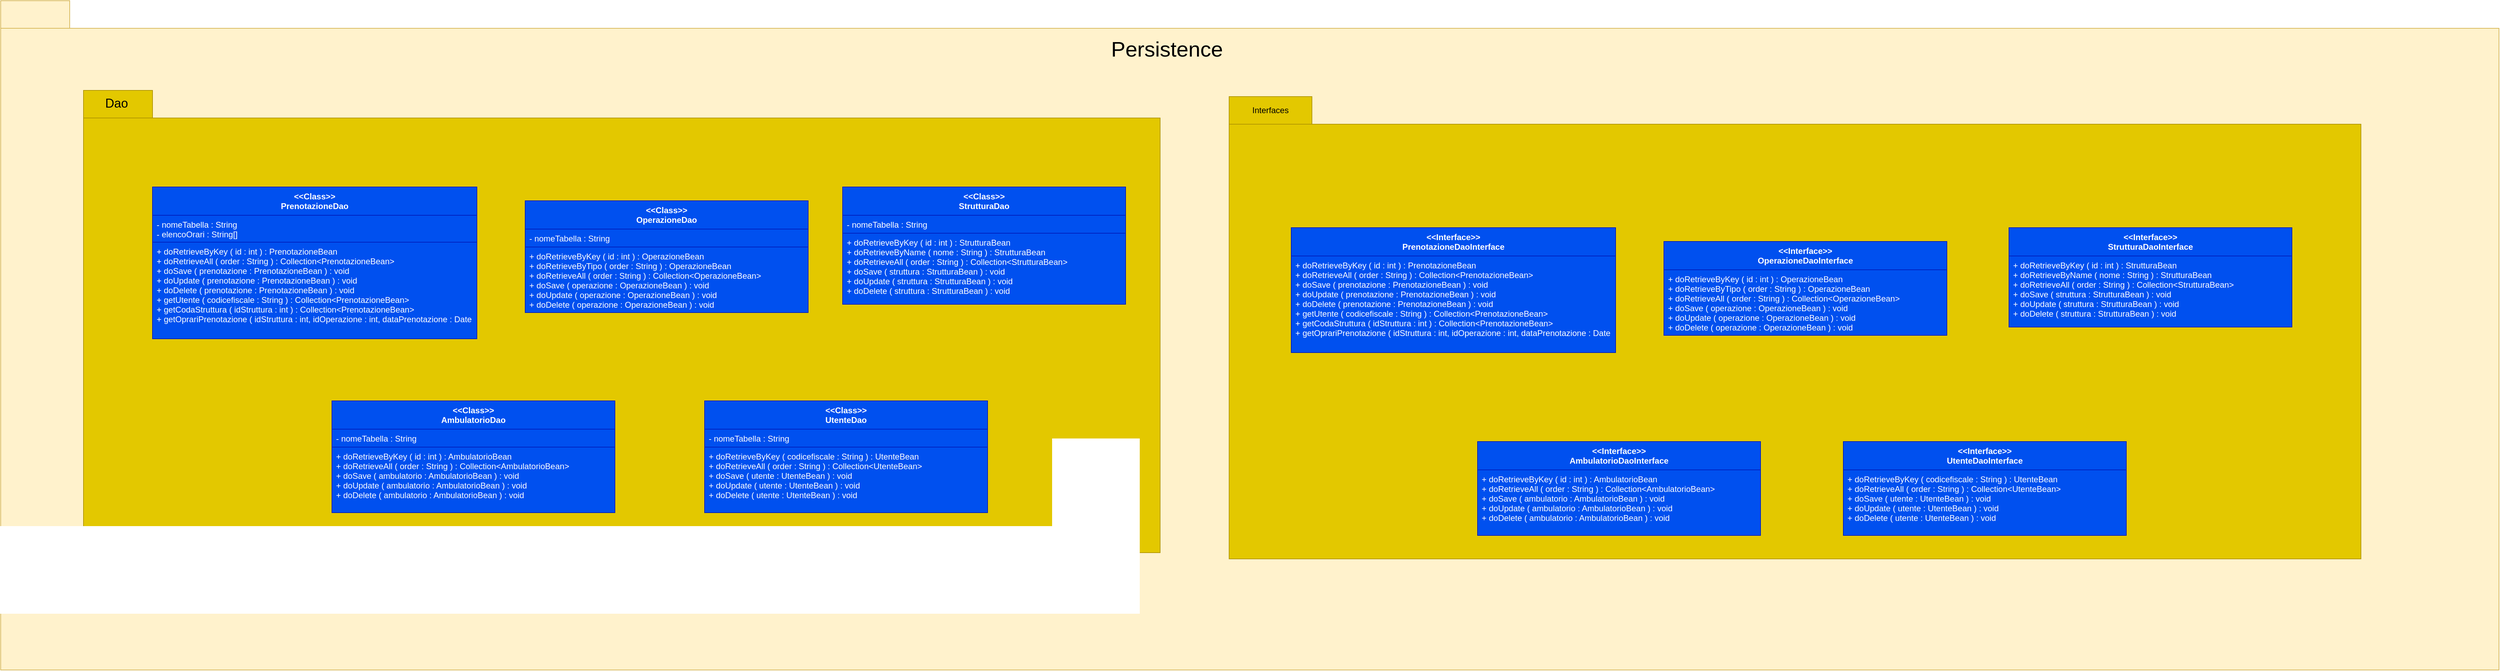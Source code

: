 <mxfile version="13.9.5" type="device"><diagram id="hs0Gp6ya7G5YELu--bYu" name="Pagina-1"><mxGraphModel dx="6592" dy="4938" grid="1" gridSize="10" guides="1" tooltips="1" connect="1" arrows="1" fold="1" page="1" pageScale="1" pageWidth="827" pageHeight="1169" math="0" shadow="0"><root><mxCell id="0"/><mxCell id="1" parent="0"/><mxCell id="-liHFOmRMbrXDE_c1AeD-1" value="" style="shape=folder;fontStyle=1;spacingTop=10;tabWidth=100;tabHeight=40;tabPosition=left;html=1;fillColor=#fff2cc;strokeColor=#d6b656;" vertex="1" parent="1"><mxGeometry x="50" y="200" width="3620" height="970" as="geometry"/></mxCell><mxCell id="-liHFOmRMbrXDE_c1AeD-3" value="" style="shape=folder;fontStyle=1;spacingTop=10;tabWidth=120;tabHeight=40;tabPosition=left;html=1;fillColor=#e3c800;strokeColor=#B09500;fontColor=#ffffff;" vertex="1" parent="1"><mxGeometry x="1830" y="339" width="1640" height="670" as="geometry"/></mxCell><mxCell id="p1oTaSluT21V8rOU6_Af-1" value="" style="shape=folder;fontStyle=1;spacingTop=10;tabWidth=100;tabHeight=40;tabPosition=left;html=1;fillColor=#e3c800;strokeColor=#B09500;fontColor=#ffffff;" parent="1" vertex="1"><mxGeometry x="170" y="330" width="1560" height="670" as="geometry"/></mxCell><mxCell id="p1oTaSluT21V8rOU6_Af-2" value="&lt;font style=&quot;font-size: 18px&quot;&gt;Dao&lt;/font&gt;" style="text;html=1;strokeColor=none;fillColor=none;align=center;verticalAlign=middle;whiteSpace=wrap;rounded=0;" parent="1" vertex="1"><mxGeometry x="198" y="339" width="40" height="20" as="geometry"/></mxCell><mxCell id="p1oTaSluT21V8rOU6_Af-3" value="&lt;&lt;Class&gt;&gt;&#10;PrenotazioneDao" style="swimlane;fontStyle=1;align=center;verticalAlign=top;childLayout=stackLayout;horizontal=1;startSize=41;horizontalStack=0;resizeParent=1;resizeParentMax=0;resizeLast=0;collapsible=1;marginBottom=0;fillColor=#0050ef;strokeColor=#001DBC;fontColor=#ffffff;" parent="1" vertex="1"><mxGeometry x="270" y="470" width="470" height="220" as="geometry"/></mxCell><mxCell id="p1oTaSluT21V8rOU6_Af-4" value="- nomeTabella : String&#10;- elencoOrari : String[]" style="text;strokeColor=#001DBC;fillColor=#0050ef;align=left;verticalAlign=top;spacingLeft=4;spacingRight=4;overflow=hidden;rotatable=0;points=[[0,0.5],[1,0.5]];portConstraint=eastwest;fontColor=#ffffff;" parent="p1oTaSluT21V8rOU6_Af-3" vertex="1"><mxGeometry y="41" width="470" height="39" as="geometry"/></mxCell><mxCell id="p1oTaSluT21V8rOU6_Af-6" value="+ doRetrieveByKey ( id : int ) : PrenotazioneBean&#10;+ doRetrieveAll ( order : String ) : Collection&lt;PrenotazioneBean&gt;&#10;+ doSave ( prenotazione : PrenotazioneBean ) : void&#10;+ doUpdate ( prenotazione : PrenotazioneBean ) : void&#10;+ doDelete ( prenotazione : PrenotazioneBean ) : void&#10;+ getUtente ( codicefiscale : String ) : Collection&lt;PrenotazioneBean&gt;&#10;+ getCodaStruttura ( idStruttura : int ) : Collection&lt;PrenotazioneBean&gt;&#10;+ getOprariPrenotazione ( idStruttura : int, idOperazione : int, dataPrenotazione : Date ) : List&lt;String&gt;" style="text;strokeColor=#001DBC;fillColor=#0050ef;align=left;verticalAlign=top;spacingLeft=4;spacingRight=4;overflow=hidden;rotatable=0;points=[[0,0.5],[1,0.5]];portConstraint=eastwest;fontColor=#ffffff;" parent="p1oTaSluT21V8rOU6_Af-3" vertex="1"><mxGeometry y="80" width="470" height="140" as="geometry"/></mxCell><mxCell id="p1oTaSluT21V8rOU6_Af-7" value="&lt;&lt;Class&gt;&gt;&#10;StrutturaDao" style="swimlane;fontStyle=1;align=center;verticalAlign=top;childLayout=stackLayout;horizontal=1;startSize=41;horizontalStack=0;resizeParent=1;resizeParentMax=0;resizeLast=0;collapsible=1;marginBottom=0;fillColor=#0050ef;strokeColor=#001DBC;fontColor=#ffffff;" parent="1" vertex="1"><mxGeometry x="1270" y="470" width="410" height="170" as="geometry"/></mxCell><mxCell id="p1oTaSluT21V8rOU6_Af-8" value="- nomeTabella : String" style="text;strokeColor=#001DBC;fillColor=#0050ef;align=left;verticalAlign=top;spacingLeft=4;spacingRight=4;overflow=hidden;rotatable=0;points=[[0,0.5],[1,0.5]];portConstraint=eastwest;fontColor=#ffffff;" parent="p1oTaSluT21V8rOU6_Af-7" vertex="1"><mxGeometry y="41" width="410" height="26" as="geometry"/></mxCell><mxCell id="p1oTaSluT21V8rOU6_Af-10" value="+ doRetrieveByKey ( id : int ) : StrutturaBean&#10;+ doRetrieveByName ( nome : String ) : StrutturaBean&#10;+ doRetrieveAll ( order : String ) : Collection&lt;StrutturaBean&gt;&#10;+ doSave ( struttura : StrutturaBean ) : void&#10;+ doUpdate ( struttura : StrutturaBean ) : void&#10;+ doDelete ( struttura : StrutturaBean ) : void&#10;" style="text;strokeColor=#001DBC;fillColor=#0050ef;align=left;verticalAlign=top;spacingLeft=4;spacingRight=4;overflow=hidden;rotatable=0;points=[[0,0.5],[1,0.5]];portConstraint=eastwest;fontColor=#ffffff;" parent="p1oTaSluT21V8rOU6_Af-7" vertex="1"><mxGeometry y="67" width="410" height="103" as="geometry"/></mxCell><mxCell id="p1oTaSluT21V8rOU6_Af-11" value="&lt;&lt;Class&gt;&gt;&#10;OperazioneDao" style="swimlane;fontStyle=1;align=center;verticalAlign=top;childLayout=stackLayout;horizontal=1;startSize=41;horizontalStack=0;resizeParent=1;resizeParentMax=0;resizeLast=0;collapsible=1;marginBottom=0;fillColor=#0050ef;strokeColor=#001DBC;fontColor=#ffffff;" parent="1" vertex="1"><mxGeometry x="810" y="490" width="410" height="162" as="geometry"/></mxCell><mxCell id="p1oTaSluT21V8rOU6_Af-12" value="- nomeTabella : String" style="text;strokeColor=#001DBC;fillColor=#0050ef;align=left;verticalAlign=top;spacingLeft=4;spacingRight=4;overflow=hidden;rotatable=0;points=[[0,0.5],[1,0.5]];portConstraint=eastwest;fontColor=#ffffff;" parent="p1oTaSluT21V8rOU6_Af-11" vertex="1"><mxGeometry y="41" width="410" height="26" as="geometry"/></mxCell><mxCell id="p1oTaSluT21V8rOU6_Af-14" value="+ doRetrieveByKey ( id : int ) : OperazioneBean&#10;+ doRetrieveByTipo ( order : String ) : OperazioneBean&#10;+ doRetrieveAll ( order : String ) : Collection&lt;OperazioneBean&gt;&#10;+ doSave ( operazione : OperazioneBean ) : void&#10;+ doUpdate ( operazione : OperazioneBean ) : void&#10;+ doDelete ( operazione : OperazioneBean ) : void&#10;" style="text;strokeColor=#001DBC;fillColor=#0050ef;align=left;verticalAlign=top;spacingLeft=4;spacingRight=4;overflow=hidden;rotatable=0;points=[[0,0.5],[1,0.5]];portConstraint=eastwest;fontColor=#ffffff;" parent="p1oTaSluT21V8rOU6_Af-11" vertex="1"><mxGeometry y="67" width="410" height="95" as="geometry"/></mxCell><mxCell id="p1oTaSluT21V8rOU6_Af-15" value="&lt;&lt;Class&gt;&gt;&#10;UtenteDao" style="swimlane;fontStyle=1;align=center;verticalAlign=top;childLayout=stackLayout;horizontal=1;startSize=41;horizontalStack=0;resizeParent=1;resizeParentMax=0;resizeLast=0;collapsible=1;marginBottom=0;fillColor=#0050ef;strokeColor=#001DBC;fontColor=#ffffff;" parent="1" vertex="1"><mxGeometry x="1070" y="780" width="410" height="162" as="geometry"/></mxCell><mxCell id="p1oTaSluT21V8rOU6_Af-16" value="- nomeTabella : String" style="text;strokeColor=#001DBC;fillColor=#0050ef;align=left;verticalAlign=top;spacingLeft=4;spacingRight=4;overflow=hidden;rotatable=0;points=[[0,0.5],[1,0.5]];portConstraint=eastwest;fontColor=#ffffff;" parent="p1oTaSluT21V8rOU6_Af-15" vertex="1"><mxGeometry y="41" width="410" height="26" as="geometry"/></mxCell><mxCell id="p1oTaSluT21V8rOU6_Af-18" value="+ doRetrieveByKey ( codicefiscale : String ) : UtenteBean&#10;+ doRetrieveAll ( order : String ) : Collection&lt;UtenteBean&gt;&#10;+ doSave ( utente : UtenteBean ) : void&#10;+ doUpdate ( utente : UtenteBean ) : void&#10;+ doDelete ( utente : UtenteBean ) : void&#10;" style="text;strokeColor=#001DBC;fillColor=#0050ef;align=left;verticalAlign=top;spacingLeft=4;spacingRight=4;overflow=hidden;rotatable=0;points=[[0,0.5],[1,0.5]];portConstraint=eastwest;fontColor=#ffffff;" parent="p1oTaSluT21V8rOU6_Af-15" vertex="1"><mxGeometry y="67" width="410" height="95" as="geometry"/></mxCell><mxCell id="p1oTaSluT21V8rOU6_Af-19" value="&lt;&lt;Class&gt;&gt;&#10;AmbulatorioDao" style="swimlane;fontStyle=1;align=center;verticalAlign=top;childLayout=stackLayout;horizontal=1;startSize=41;horizontalStack=0;resizeParent=1;resizeParentMax=0;resizeLast=0;collapsible=1;marginBottom=0;fillColor=#0050ef;strokeColor=#001DBC;fontColor=#ffffff;" parent="1" vertex="1"><mxGeometry x="530" y="780" width="410" height="162" as="geometry"/></mxCell><mxCell id="p1oTaSluT21V8rOU6_Af-20" value="- nomeTabella : String" style="text;strokeColor=#001DBC;fillColor=#0050ef;align=left;verticalAlign=top;spacingLeft=4;spacingRight=4;overflow=hidden;rotatable=0;points=[[0,0.5],[1,0.5]];portConstraint=eastwest;fontColor=#ffffff;" parent="p1oTaSluT21V8rOU6_Af-19" vertex="1"><mxGeometry y="41" width="410" height="26" as="geometry"/></mxCell><mxCell id="p1oTaSluT21V8rOU6_Af-22" value="+ doRetrieveByKey ( id : int ) : AmbulatorioBean&#10;+ doRetrieveAll ( order : String ) : Collection&lt;AmbulatorioBean&gt;&#10;+ doSave ( ambulatorio : AmbulatorioBean ) : void&#10;+ doUpdate ( ambulatorio : AmbulatorioBean ) : void&#10;+ doDelete ( ambulatorio : AmbulatorioBean ) : void&#10;" style="text;strokeColor=#001DBC;fillColor=#0050ef;align=left;verticalAlign=top;spacingLeft=4;spacingRight=4;overflow=hidden;rotatable=0;points=[[0,0.5],[1,0.5]];portConstraint=eastwest;fontColor=#ffffff;" parent="p1oTaSluT21V8rOU6_Af-19" vertex="1"><mxGeometry y="67" width="410" height="95" as="geometry"/></mxCell><mxCell id="5ICE74lWU1hCu4edlsl_-1" value="&lt;&lt;Interface&gt;&gt;&#10;PrenotazioneDaoInterface" style="swimlane;fontStyle=1;align=center;verticalAlign=top;childLayout=stackLayout;horizontal=1;startSize=41;horizontalStack=0;resizeParent=1;resizeParentMax=0;resizeLast=0;collapsible=1;marginBottom=0;fillColor=#0050ef;strokeColor=#001DBC;fontColor=#ffffff;" parent="1" vertex="1"><mxGeometry x="1920" y="529" width="470" height="181" as="geometry"/></mxCell><mxCell id="5ICE74lWU1hCu4edlsl_-2" value="+ doRetrieveByKey ( id : int ) : PrenotazioneBean&#10;+ doRetrieveAll ( order : String ) : Collection&lt;PrenotazioneBean&gt;&#10;+ doSave ( prenotazione : PrenotazioneBean ) : void&#10;+ doUpdate ( prenotazione : PrenotazioneBean ) : void&#10;+ doDelete ( prenotazione : PrenotazioneBean ) : void&#10;+ getUtente ( codicefiscale : String ) : Collection&lt;PrenotazioneBean&gt;&#10;+ getCodaStruttura ( idStruttura : int ) : Collection&lt;PrenotazioneBean&gt;&#10;+ getOprariPrenotazione ( idStruttura : int, idOperazione : int, dataPrenotazione : Date ) : List&lt;String&gt;" style="text;strokeColor=#001DBC;fillColor=#0050ef;align=left;verticalAlign=top;spacingLeft=4;spacingRight=4;overflow=hidden;rotatable=0;points=[[0,0.5],[1,0.5]];portConstraint=eastwest;fontColor=#ffffff;" parent="5ICE74lWU1hCu4edlsl_-1" vertex="1"><mxGeometry y="41" width="470" height="140" as="geometry"/></mxCell><mxCell id="5ICE74lWU1hCu4edlsl_-3" value="&lt;&lt;Interface&gt;&gt;&#10;StrutturaDaoInterface" style="swimlane;fontStyle=1;align=center;verticalAlign=top;childLayout=stackLayout;horizontal=1;startSize=41;horizontalStack=0;resizeParent=1;resizeParentMax=0;resizeLast=0;collapsible=1;marginBottom=0;fillColor=#0050ef;strokeColor=#001DBC;fontColor=#ffffff;" parent="1" vertex="1"><mxGeometry x="2960" y="529" width="410" height="144" as="geometry"/></mxCell><mxCell id="5ICE74lWU1hCu4edlsl_-4" value="+ doRetrieveByKey ( id : int ) : StrutturaBean&#10;+ doRetrieveByName ( nome : String ) : StrutturaBean&#10;+ doRetrieveAll ( order : String ) : Collection&lt;StrutturaBean&gt;&#10;+ doSave ( struttura : StrutturaBean ) : void&#10;+ doUpdate ( struttura : StrutturaBean ) : void&#10;+ doDelete ( struttura : StrutturaBean ) : void&#10;" style="text;strokeColor=#001DBC;fillColor=#0050ef;align=left;verticalAlign=top;spacingLeft=4;spacingRight=4;overflow=hidden;rotatable=0;points=[[0,0.5],[1,0.5]];portConstraint=eastwest;fontColor=#ffffff;" parent="5ICE74lWU1hCu4edlsl_-3" vertex="1"><mxGeometry y="41" width="410" height="103" as="geometry"/></mxCell><mxCell id="5ICE74lWU1hCu4edlsl_-5" value="&lt;&lt;Interface&gt;&gt;&#10;OperazioneDaoInterface" style="swimlane;fontStyle=1;align=center;verticalAlign=top;childLayout=stackLayout;horizontal=1;startSize=41;horizontalStack=0;resizeParent=1;resizeParentMax=0;resizeLast=0;collapsible=1;marginBottom=0;fillColor=#0050ef;strokeColor=#001DBC;fontColor=#ffffff;" parent="1" vertex="1"><mxGeometry x="2460" y="549" width="410" height="136" as="geometry"/></mxCell><mxCell id="5ICE74lWU1hCu4edlsl_-6" value="+ doRetrieveByKey ( id : int ) : OperazioneBean&#10;+ doRetrieveByTipo ( order : String ) : OperazioneBean&#10;+ doRetrieveAll ( order : String ) : Collection&lt;OperazioneBean&gt;&#10;+ doSave ( operazione : OperazioneBean ) : void&#10;+ doUpdate ( operazione : OperazioneBean ) : void&#10;+ doDelete ( operazione : OperazioneBean ) : void&#10;" style="text;strokeColor=#001DBC;fillColor=#0050ef;align=left;verticalAlign=top;spacingLeft=4;spacingRight=4;overflow=hidden;rotatable=0;points=[[0,0.5],[1,0.5]];portConstraint=eastwest;fontColor=#ffffff;" parent="5ICE74lWU1hCu4edlsl_-5" vertex="1"><mxGeometry y="41" width="410" height="95" as="geometry"/></mxCell><mxCell id="5ICE74lWU1hCu4edlsl_-7" value="&lt;&lt;Interface&gt;&gt;&#10;UtenteDaoInterface" style="swimlane;fontStyle=1;align=center;verticalAlign=top;childLayout=stackLayout;horizontal=1;startSize=41;horizontalStack=0;resizeParent=1;resizeParentMax=0;resizeLast=0;collapsible=1;marginBottom=0;fillColor=#0050ef;strokeColor=#001DBC;fontColor=#ffffff;" parent="1" vertex="1"><mxGeometry x="2720" y="839" width="410" height="136" as="geometry"/></mxCell><mxCell id="5ICE74lWU1hCu4edlsl_-8" value="+ doRetrieveByKey ( codicefiscale : String ) : UtenteBean&#10;+ doRetrieveAll ( order : String ) : Collection&lt;UtenteBean&gt;&#10;+ doSave ( utente : UtenteBean ) : void&#10;+ doUpdate ( utente : UtenteBean ) : void&#10;+ doDelete ( utente : UtenteBean ) : void&#10;" style="text;strokeColor=#001DBC;fillColor=#0050ef;align=left;verticalAlign=top;spacingLeft=4;spacingRight=4;overflow=hidden;rotatable=0;points=[[0,0.5],[1,0.5]];portConstraint=eastwest;fontColor=#ffffff;" parent="5ICE74lWU1hCu4edlsl_-7" vertex="1"><mxGeometry y="41" width="410" height="95" as="geometry"/></mxCell><mxCell id="5ICE74lWU1hCu4edlsl_-9" value="&lt;&lt;Interface&gt;&gt;&#10;AmbulatorioDaoInterface" style="swimlane;fontStyle=1;align=center;verticalAlign=top;childLayout=stackLayout;horizontal=1;startSize=41;horizontalStack=0;resizeParent=1;resizeParentMax=0;resizeLast=0;collapsible=1;marginBottom=0;fillColor=#0050ef;strokeColor=#001DBC;fontColor=#ffffff;" parent="1" vertex="1"><mxGeometry x="2190" y="839" width="410" height="136" as="geometry"/></mxCell><mxCell id="5ICE74lWU1hCu4edlsl_-10" value="+ doRetrieveByKey ( id : int ) : AmbulatorioBean&#10;+ doRetrieveAll ( order : String ) : Collection&lt;AmbulatorioBean&gt;&#10;+ doSave ( ambulatorio : AmbulatorioBean ) : void&#10;+ doUpdate ( ambulatorio : AmbulatorioBean ) : void&#10;+ doDelete ( ambulatorio : AmbulatorioBean ) : void&#10;" style="text;strokeColor=#001DBC;fillColor=#0050ef;align=left;verticalAlign=top;spacingLeft=4;spacingRight=4;overflow=hidden;rotatable=0;points=[[0,0.5],[1,0.5]];portConstraint=eastwest;fontColor=#ffffff;" parent="5ICE74lWU1hCu4edlsl_-9" vertex="1"><mxGeometry y="41" width="410" height="95" as="geometry"/></mxCell><mxCell id="-liHFOmRMbrXDE_c1AeD-2" value="&lt;font style=&quot;font-size: 31px&quot;&gt;Persistence&lt;/font&gt;" style="text;html=1;strokeColor=none;fillColor=none;align=center;verticalAlign=middle;whiteSpace=wrap;rounded=0;" vertex="1" parent="1"><mxGeometry x="1720" y="260" width="40" height="20" as="geometry"/></mxCell><mxCell id="-liHFOmRMbrXDE_c1AeD-4" value="Interfaces" style="text;html=1;strokeColor=none;fillColor=none;align=center;verticalAlign=middle;whiteSpace=wrap;rounded=0;" vertex="1" parent="1"><mxGeometry x="1870" y="349" width="40" height="20" as="geometry"/></mxCell></root></mxGraphModel></diagram></mxfile>